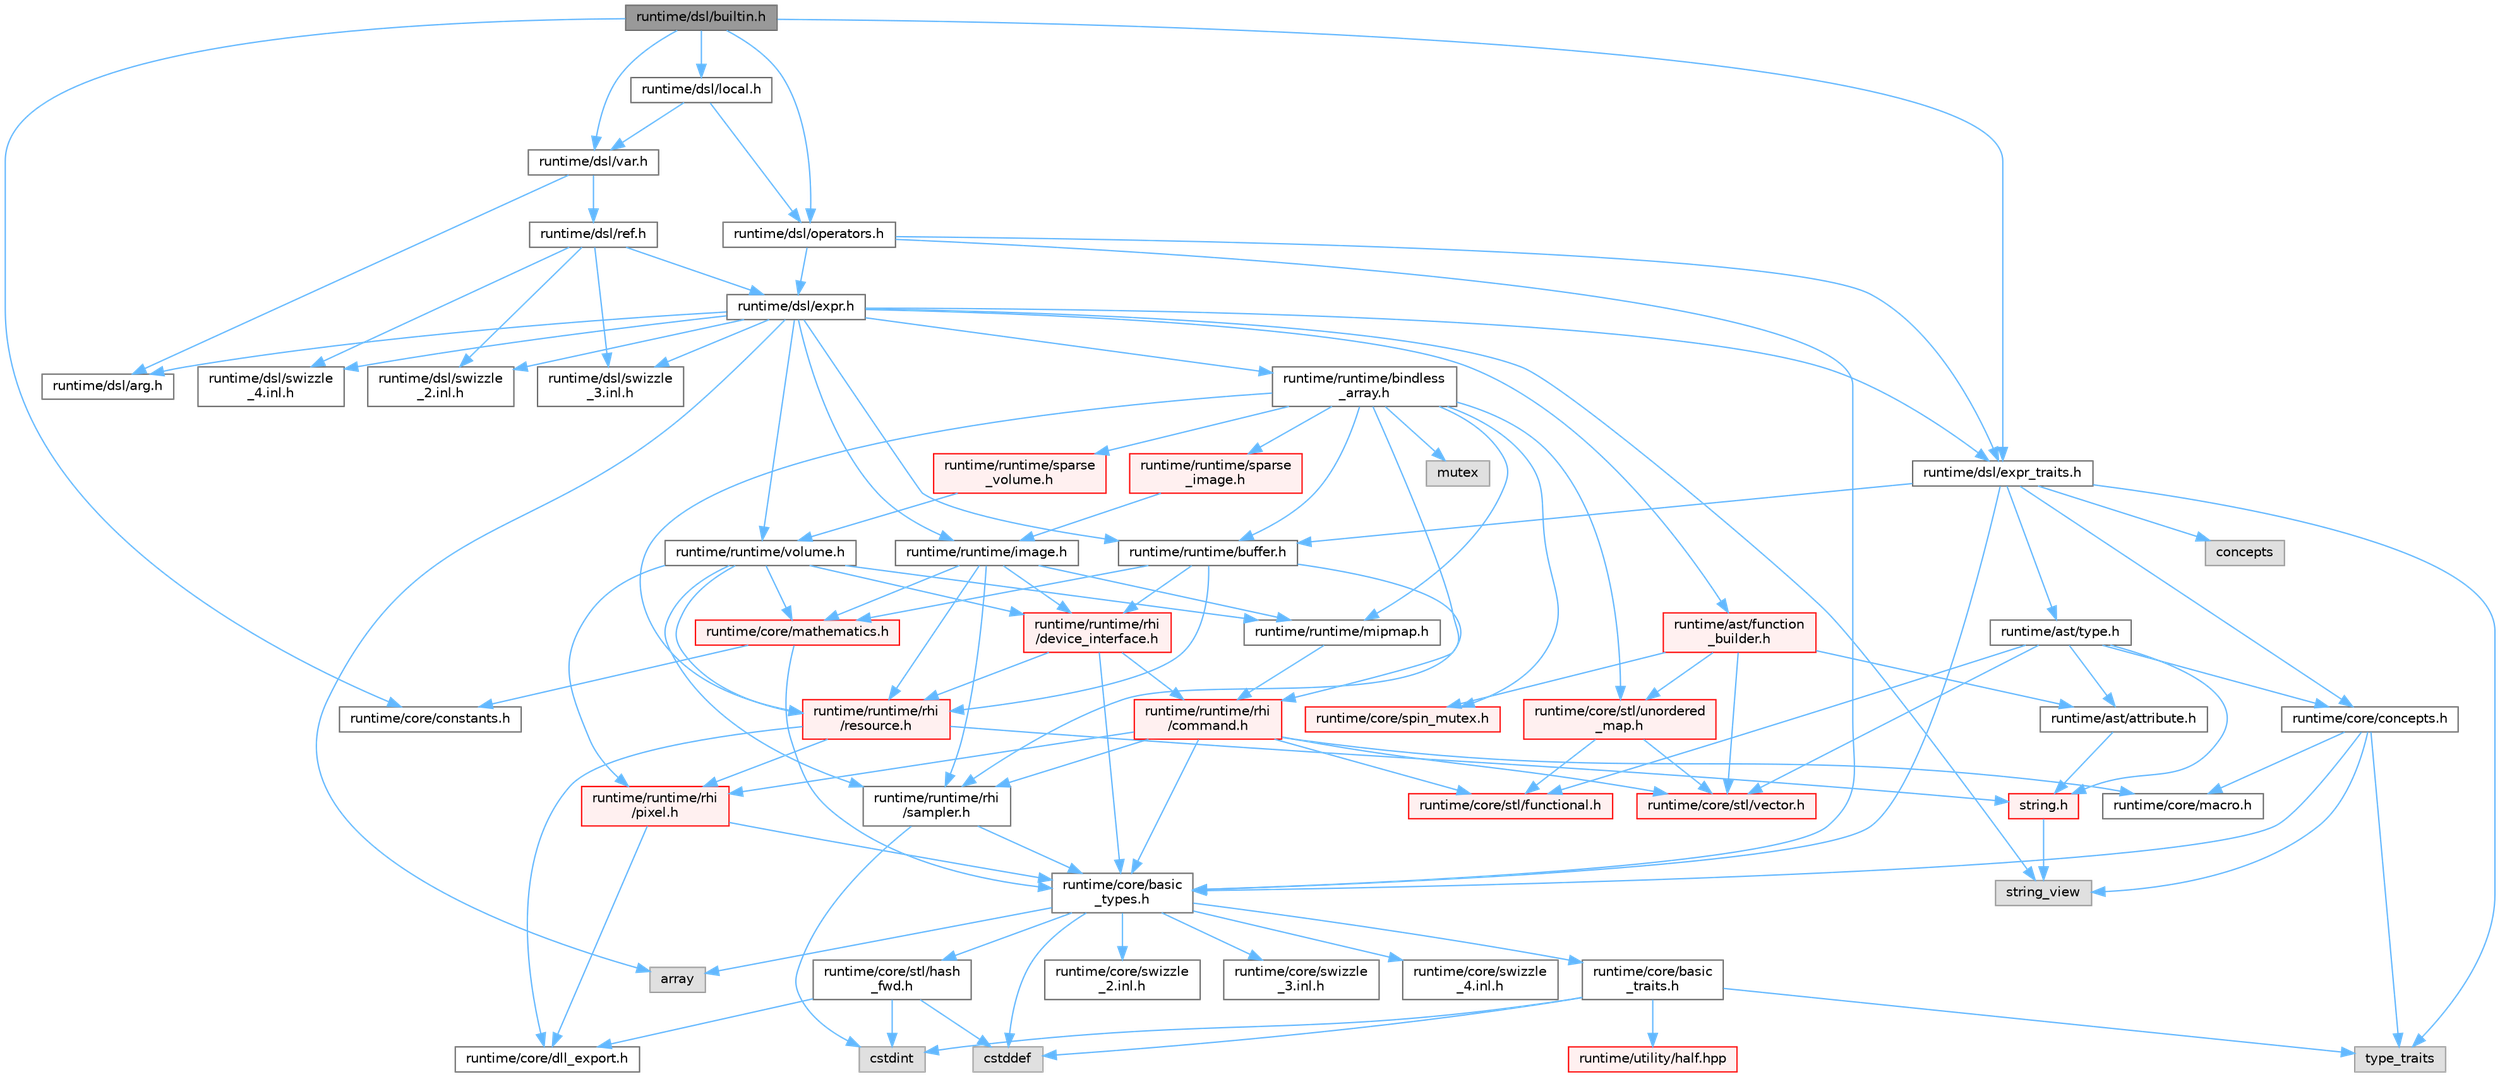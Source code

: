 digraph "runtime/dsl/builtin.h"
{
 // LATEX_PDF_SIZE
  bgcolor="transparent";
  edge [fontname=Helvetica,fontsize=10,labelfontname=Helvetica,labelfontsize=10];
  node [fontname=Helvetica,fontsize=10,shape=box,height=0.2,width=0.4];
  Node1 [id="Node000001",label="runtime/dsl/builtin.h",height=0.2,width=0.4,color="gray40", fillcolor="grey60", style="filled", fontcolor="black",tooltip=" "];
  Node1 -> Node2 [id="edge111_Node000001_Node000002",color="steelblue1",style="solid",tooltip=" "];
  Node2 [id="Node000002",label="runtime/core/constants.h",height=0.2,width=0.4,color="grey40", fillcolor="white", style="filled",URL="$constants_8h.html",tooltip=" "];
  Node1 -> Node3 [id="edge112_Node000001_Node000003",color="steelblue1",style="solid",tooltip=" "];
  Node3 [id="Node000003",label="runtime/dsl/var.h",height=0.2,width=0.4,color="grey40", fillcolor="white", style="filled",URL="$var_8h.html",tooltip=" "];
  Node3 -> Node4 [id="edge113_Node000003_Node000004",color="steelblue1",style="solid",tooltip=" "];
  Node4 [id="Node000004",label="runtime/dsl/ref.h",height=0.2,width=0.4,color="grey40", fillcolor="white", style="filled",URL="$ref_8h.html",tooltip=" "];
  Node4 -> Node5 [id="edge114_Node000004_Node000005",color="steelblue1",style="solid",tooltip=" "];
  Node5 [id="Node000005",label="runtime/dsl/expr.h",height=0.2,width=0.4,color="grey40", fillcolor="white", style="filled",URL="$expr_8h.html",tooltip=" "];
  Node5 -> Node6 [id="edge115_Node000005_Node000006",color="steelblue1",style="solid",tooltip=" "];
  Node6 [id="Node000006",label="array",height=0.2,width=0.4,color="grey60", fillcolor="#E0E0E0", style="filled",tooltip=" "];
  Node5 -> Node7 [id="edge116_Node000005_Node000007",color="steelblue1",style="solid",tooltip=" "];
  Node7 [id="Node000007",label="string_view",height=0.2,width=0.4,color="grey60", fillcolor="#E0E0E0", style="filled",tooltip=" "];
  Node5 -> Node8 [id="edge117_Node000005_Node000008",color="steelblue1",style="solid",tooltip=" "];
  Node8 [id="Node000008",label="runtime/runtime/image.h",height=0.2,width=0.4,color="grey40", fillcolor="white", style="filled",URL="$image_8h.html",tooltip=" "];
  Node8 -> Node9 [id="edge118_Node000008_Node000009",color="steelblue1",style="solid",tooltip=" "];
  Node9 [id="Node000009",label="runtime/core/mathematics.h",height=0.2,width=0.4,color="red", fillcolor="#FFF0F0", style="filled",URL="$mathematics_8h.html",tooltip=" "];
  Node9 -> Node14 [id="edge119_Node000009_Node000014",color="steelblue1",style="solid",tooltip=" "];
  Node14 [id="Node000014",label="runtime/core/basic\l_types.h",height=0.2,width=0.4,color="grey40", fillcolor="white", style="filled",URL="$basic__types_8h.html",tooltip=" "];
  Node14 -> Node15 [id="edge120_Node000014_Node000015",color="steelblue1",style="solid",tooltip=" "];
  Node15 [id="Node000015",label="cstddef",height=0.2,width=0.4,color="grey60", fillcolor="#E0E0E0", style="filled",tooltip=" "];
  Node14 -> Node6 [id="edge121_Node000014_Node000006",color="steelblue1",style="solid",tooltip=" "];
  Node14 -> Node16 [id="edge122_Node000014_Node000016",color="steelblue1",style="solid",tooltip=" "];
  Node16 [id="Node000016",label="runtime/core/stl/hash\l_fwd.h",height=0.2,width=0.4,color="grey40", fillcolor="white", style="filled",URL="$hash__fwd_8h.html",tooltip=" "];
  Node16 -> Node15 [id="edge123_Node000016_Node000015",color="steelblue1",style="solid",tooltip=" "];
  Node16 -> Node17 [id="edge124_Node000016_Node000017",color="steelblue1",style="solid",tooltip=" "];
  Node17 [id="Node000017",label="cstdint",height=0.2,width=0.4,color="grey60", fillcolor="#E0E0E0", style="filled",tooltip=" "];
  Node16 -> Node18 [id="edge125_Node000016_Node000018",color="steelblue1",style="solid",tooltip=" "];
  Node18 [id="Node000018",label="runtime/core/dll_export.h",height=0.2,width=0.4,color="grey40", fillcolor="white", style="filled",URL="$dll__export_8h.html",tooltip=" "];
  Node14 -> Node19 [id="edge126_Node000014_Node000019",color="steelblue1",style="solid",tooltip=" "];
  Node19 [id="Node000019",label="runtime/core/basic\l_traits.h",height=0.2,width=0.4,color="grey40", fillcolor="white", style="filled",URL="$basic__traits_8h.html",tooltip=" "];
  Node19 -> Node17 [id="edge127_Node000019_Node000017",color="steelblue1",style="solid",tooltip=" "];
  Node19 -> Node15 [id="edge128_Node000019_Node000015",color="steelblue1",style="solid",tooltip=" "];
  Node19 -> Node20 [id="edge129_Node000019_Node000020",color="steelblue1",style="solid",tooltip=" "];
  Node20 [id="Node000020",label="type_traits",height=0.2,width=0.4,color="grey60", fillcolor="#E0E0E0", style="filled",tooltip=" "];
  Node19 -> Node21 [id="edge130_Node000019_Node000021",color="steelblue1",style="solid",tooltip=" "];
  Node21 [id="Node000021",label="runtime/utility/half.hpp",height=0.2,width=0.4,color="red", fillcolor="#FFF0F0", style="filled",URL="$half_8hpp.html",tooltip=" "];
  Node14 -> Node29 [id="edge131_Node000014_Node000029",color="steelblue1",style="solid",tooltip=" "];
  Node29 [id="Node000029",label="runtime/core/swizzle\l_2.inl.h",height=0.2,width=0.4,color="grey40", fillcolor="white", style="filled",URL="$core_2swizzle__2_8inl_8h.html",tooltip=" "];
  Node14 -> Node30 [id="edge132_Node000014_Node000030",color="steelblue1",style="solid",tooltip=" "];
  Node30 [id="Node000030",label="runtime/core/swizzle\l_3.inl.h",height=0.2,width=0.4,color="grey40", fillcolor="white", style="filled",URL="$core_2swizzle__3_8inl_8h.html",tooltip=" "];
  Node14 -> Node31 [id="edge133_Node000014_Node000031",color="steelblue1",style="solid",tooltip=" "];
  Node31 [id="Node000031",label="runtime/core/swizzle\l_4.inl.h",height=0.2,width=0.4,color="grey40", fillcolor="white", style="filled",URL="$core_2swizzle__4_8inl_8h.html",tooltip=" "];
  Node9 -> Node2 [id="edge134_Node000009_Node000002",color="steelblue1",style="solid",tooltip=" "];
  Node8 -> Node32 [id="edge135_Node000008_Node000032",color="steelblue1",style="solid",tooltip=" "];
  Node32 [id="Node000032",label="runtime/runtime/rhi\l/resource.h",height=0.2,width=0.4,color="red", fillcolor="#FFF0F0", style="filled",URL="$runtime_2rhi_2resource_8h.html",tooltip=" "];
  Node32 -> Node18 [id="edge136_Node000032_Node000018",color="steelblue1",style="solid",tooltip=" "];
  Node32 -> Node57 [id="edge137_Node000032_Node000057",color="steelblue1",style="solid",tooltip=" "];
  Node57 [id="Node000057",label="string.h",height=0.2,width=0.4,color="red", fillcolor="#FFF0F0", style="filled",URL="$string_8h.html",tooltip=" "];
  Node57 -> Node7 [id="edge138_Node000057_Node000007",color="steelblue1",style="solid",tooltip=" "];
  Node32 -> Node174 [id="edge139_Node000032_Node000174",color="steelblue1",style="solid",tooltip=" "];
  Node174 [id="Node000174",label="runtime/runtime/rhi\l/pixel.h",height=0.2,width=0.4,color="red", fillcolor="#FFF0F0", style="filled",URL="$pixel_8h.html",tooltip=" "];
  Node174 -> Node18 [id="edge140_Node000174_Node000018",color="steelblue1",style="solid",tooltip=" "];
  Node174 -> Node14 [id="edge141_Node000174_Node000014",color="steelblue1",style="solid",tooltip=" "];
  Node8 -> Node175 [id="edge142_Node000008_Node000175",color="steelblue1",style="solid",tooltip=" "];
  Node175 [id="Node000175",label="runtime/runtime/mipmap.h",height=0.2,width=0.4,color="grey40", fillcolor="white", style="filled",URL="$mipmap_8h.html",tooltip=" "];
  Node175 -> Node176 [id="edge143_Node000175_Node000176",color="steelblue1",style="solid",tooltip=" "];
  Node176 [id="Node000176",label="runtime/runtime/rhi\l/command.h",height=0.2,width=0.4,color="red", fillcolor="#FFF0F0", style="filled",URL="$command_8h.html",tooltip=" "];
  Node176 -> Node177 [id="edge144_Node000176_Node000177",color="steelblue1",style="solid",tooltip=" "];
  Node177 [id="Node000177",label="runtime/core/macro.h",height=0.2,width=0.4,color="grey40", fillcolor="white", style="filled",URL="$macro_8h.html",tooltip=" "];
  Node176 -> Node14 [id="edge145_Node000176_Node000014",color="steelblue1",style="solid",tooltip=" "];
  Node176 -> Node178 [id="edge146_Node000176_Node000178",color="steelblue1",style="solid",tooltip=" "];
  Node178 [id="Node000178",label="runtime/core/stl/vector.h",height=0.2,width=0.4,color="red", fillcolor="#FFF0F0", style="filled",URL="$core_2stl_2vector_8h.html",tooltip=" "];
  Node176 -> Node191 [id="edge147_Node000176_Node000191",color="steelblue1",style="solid",tooltip=" "];
  Node191 [id="Node000191",label="runtime/core/stl/functional.h",height=0.2,width=0.4,color="red", fillcolor="#FFF0F0", style="filled",URL="$core_2stl_2functional_8h.html",tooltip=" "];
  Node176 -> Node174 [id="edge148_Node000176_Node000174",color="steelblue1",style="solid",tooltip=" "];
  Node176 -> Node196 [id="edge149_Node000176_Node000196",color="steelblue1",style="solid",tooltip=" "];
  Node196 [id="Node000196",label="runtime/runtime/rhi\l/sampler.h",height=0.2,width=0.4,color="grey40", fillcolor="white", style="filled",URL="$sampler_8h.html",tooltip=" "];
  Node196 -> Node17 [id="edge150_Node000196_Node000017",color="steelblue1",style="solid",tooltip=" "];
  Node196 -> Node14 [id="edge151_Node000196_Node000014",color="steelblue1",style="solid",tooltip=" "];
  Node8 -> Node196 [id="edge152_Node000008_Node000196",color="steelblue1",style="solid",tooltip=" "];
  Node8 -> Node201 [id="edge153_Node000008_Node000201",color="steelblue1",style="solid",tooltip=" "];
  Node201 [id="Node000201",label="runtime/runtime/rhi\l/device_interface.h",height=0.2,width=0.4,color="red", fillcolor="#FFF0F0", style="filled",URL="$device__interface_8h.html",tooltip=" "];
  Node201 -> Node14 [id="edge154_Node000201_Node000014",color="steelblue1",style="solid",tooltip=" "];
  Node201 -> Node32 [id="edge155_Node000201_Node000032",color="steelblue1",style="solid",tooltip=" "];
  Node201 -> Node176 [id="edge156_Node000201_Node000176",color="steelblue1",style="solid",tooltip=" "];
  Node5 -> Node219 [id="edge157_Node000005_Node000219",color="steelblue1",style="solid",tooltip=" "];
  Node219 [id="Node000219",label="runtime/runtime/volume.h",height=0.2,width=0.4,color="grey40", fillcolor="white", style="filled",URL="$volume_8h.html",tooltip=" "];
  Node219 -> Node9 [id="edge158_Node000219_Node000009",color="steelblue1",style="solid",tooltip=" "];
  Node219 -> Node174 [id="edge159_Node000219_Node000174",color="steelblue1",style="solid",tooltip=" "];
  Node219 -> Node32 [id="edge160_Node000219_Node000032",color="steelblue1",style="solid",tooltip=" "];
  Node219 -> Node175 [id="edge161_Node000219_Node000175",color="steelblue1",style="solid",tooltip=" "];
  Node219 -> Node196 [id="edge162_Node000219_Node000196",color="steelblue1",style="solid",tooltip=" "];
  Node219 -> Node201 [id="edge163_Node000219_Node000201",color="steelblue1",style="solid",tooltip=" "];
  Node5 -> Node220 [id="edge164_Node000005_Node000220",color="steelblue1",style="solid",tooltip=" "];
  Node220 [id="Node000220",label="runtime/runtime/buffer.h",height=0.2,width=0.4,color="grey40", fillcolor="white", style="filled",URL="$buffer_8h.html",tooltip=" "];
  Node220 -> Node9 [id="edge165_Node000220_Node000009",color="steelblue1",style="solid",tooltip=" "];
  Node220 -> Node176 [id="edge166_Node000220_Node000176",color="steelblue1",style="solid",tooltip=" "];
  Node220 -> Node32 [id="edge167_Node000220_Node000032",color="steelblue1",style="solid",tooltip=" "];
  Node220 -> Node201 [id="edge168_Node000220_Node000201",color="steelblue1",style="solid",tooltip=" "];
  Node5 -> Node221 [id="edge169_Node000005_Node000221",color="steelblue1",style="solid",tooltip=" "];
  Node221 [id="Node000221",label="runtime/runtime/bindless\l_array.h",height=0.2,width=0.4,color="grey40", fillcolor="white", style="filled",URL="$bindless__array_8h.html",tooltip=" "];
  Node221 -> Node222 [id="edge170_Node000221_Node000222",color="steelblue1",style="solid",tooltip=" "];
  Node222 [id="Node000222",label="mutex",height=0.2,width=0.4,color="grey60", fillcolor="#E0E0E0", style="filled",tooltip=" "];
  Node221 -> Node223 [id="edge171_Node000221_Node000223",color="steelblue1",style="solid",tooltip=" "];
  Node223 [id="Node000223",label="runtime/core/stl/unordered\l_map.h",height=0.2,width=0.4,color="red", fillcolor="#FFF0F0", style="filled",URL="$core_2stl_2unordered__map_8h.html",tooltip=" "];
  Node223 -> Node178 [id="edge172_Node000223_Node000178",color="steelblue1",style="solid",tooltip=" "];
  Node223 -> Node191 [id="edge173_Node000223_Node000191",color="steelblue1",style="solid",tooltip=" "];
  Node221 -> Node225 [id="edge174_Node000221_Node000225",color="steelblue1",style="solid",tooltip=" "];
  Node225 [id="Node000225",label="runtime/core/spin_mutex.h",height=0.2,width=0.4,color="red", fillcolor="#FFF0F0", style="filled",URL="$spin__mutex_8h.html",tooltip=" "];
  Node221 -> Node196 [id="edge175_Node000221_Node000196",color="steelblue1",style="solid",tooltip=" "];
  Node221 -> Node175 [id="edge176_Node000221_Node000175",color="steelblue1",style="solid",tooltip=" "];
  Node221 -> Node32 [id="edge177_Node000221_Node000032",color="steelblue1",style="solid",tooltip=" "];
  Node221 -> Node220 [id="edge178_Node000221_Node000220",color="steelblue1",style="solid",tooltip=" "];
  Node221 -> Node227 [id="edge179_Node000221_Node000227",color="steelblue1",style="solid",tooltip=" "];
  Node227 [id="Node000227",label="runtime/runtime/sparse\l_image.h",height=0.2,width=0.4,color="red", fillcolor="#FFF0F0", style="filled",URL="$sparse__image_8h.html",tooltip=" "];
  Node227 -> Node8 [id="edge180_Node000227_Node000008",color="steelblue1",style="solid",tooltip=" "];
  Node221 -> Node231 [id="edge181_Node000221_Node000231",color="steelblue1",style="solid",tooltip=" "];
  Node231 [id="Node000231",label="runtime/runtime/sparse\l_volume.h",height=0.2,width=0.4,color="red", fillcolor="#FFF0F0", style="filled",URL="$sparse__volume_8h.html",tooltip=" "];
  Node231 -> Node219 [id="edge182_Node000231_Node000219",color="steelblue1",style="solid",tooltip=" "];
  Node5 -> Node232 [id="edge183_Node000005_Node000232",color="steelblue1",style="solid",tooltip=" "];
  Node232 [id="Node000232",label="runtime/ast/function\l_builder.h",height=0.2,width=0.4,color="red", fillcolor="#FFF0F0", style="filled",URL="$function__builder_8h.html",tooltip=" "];
  Node232 -> Node178 [id="edge184_Node000232_Node000178",color="steelblue1",style="solid",tooltip=" "];
  Node232 -> Node225 [id="edge185_Node000232_Node000225",color="steelblue1",style="solid",tooltip=" "];
  Node232 -> Node213 [id="edge186_Node000232_Node000213",color="steelblue1",style="solid",tooltip=" "];
  Node213 [id="Node000213",label="runtime/ast/attribute.h",height=0.2,width=0.4,color="grey40", fillcolor="white", style="filled",URL="$attribute_8h.html",tooltip=" "];
  Node213 -> Node57 [id="edge187_Node000213_Node000057",color="steelblue1",style="solid",tooltip=" "];
  Node232 -> Node223 [id="edge188_Node000232_Node000223",color="steelblue1",style="solid",tooltip=" "];
  Node5 -> Node237 [id="edge189_Node000005_Node000237",color="steelblue1",style="solid",tooltip=" "];
  Node237 [id="Node000237",label="runtime/dsl/expr_traits.h",height=0.2,width=0.4,color="grey40", fillcolor="white", style="filled",URL="$expr__traits_8h.html",tooltip=" "];
  Node237 -> Node20 [id="edge190_Node000237_Node000020",color="steelblue1",style="solid",tooltip=" "];
  Node237 -> Node238 [id="edge191_Node000237_Node000238",color="steelblue1",style="solid",tooltip=" "];
  Node238 [id="Node000238",label="concepts",height=0.2,width=0.4,color="grey60", fillcolor="#E0E0E0", style="filled",tooltip=" "];
  Node237 -> Node14 [id="edge192_Node000237_Node000014",color="steelblue1",style="solid",tooltip=" "];
  Node237 -> Node212 [id="edge193_Node000237_Node000212",color="steelblue1",style="solid",tooltip=" "];
  Node212 [id="Node000212",label="runtime/core/concepts.h",height=0.2,width=0.4,color="grey40", fillcolor="white", style="filled",URL="$concepts_8h.html",tooltip=" "];
  Node212 -> Node20 [id="edge194_Node000212_Node000020",color="steelblue1",style="solid",tooltip=" "];
  Node212 -> Node7 [id="edge195_Node000212_Node000007",color="steelblue1",style="solid",tooltip=" "];
  Node212 -> Node177 [id="edge196_Node000212_Node000177",color="steelblue1",style="solid",tooltip=" "];
  Node212 -> Node14 [id="edge197_Node000212_Node000014",color="steelblue1",style="solid",tooltip=" "];
  Node237 -> Node211 [id="edge198_Node000237_Node000211",color="steelblue1",style="solid",tooltip=" "];
  Node211 [id="Node000211",label="runtime/ast/type.h",height=0.2,width=0.4,color="grey40", fillcolor="white", style="filled",URL="$type_8h.html",tooltip=" "];
  Node211 -> Node178 [id="edge199_Node000211_Node000178",color="steelblue1",style="solid",tooltip=" "];
  Node211 -> Node57 [id="edge200_Node000211_Node000057",color="steelblue1",style="solid",tooltip=" "];
  Node211 -> Node191 [id="edge201_Node000211_Node000191",color="steelblue1",style="solid",tooltip=" "];
  Node211 -> Node212 [id="edge202_Node000211_Node000212",color="steelblue1",style="solid",tooltip=" "];
  Node211 -> Node213 [id="edge203_Node000211_Node000213",color="steelblue1",style="solid",tooltip=" "];
  Node237 -> Node220 [id="edge204_Node000237_Node000220",color="steelblue1",style="solid",tooltip=" "];
  Node5 -> Node239 [id="edge205_Node000005_Node000239",color="steelblue1",style="solid",tooltip=" "];
  Node239 [id="Node000239",label="runtime/dsl/arg.h",height=0.2,width=0.4,color="grey40", fillcolor="white", style="filled",URL="$arg_8h.html",tooltip=" "];
  Node5 -> Node240 [id="edge206_Node000005_Node000240",color="steelblue1",style="solid",tooltip=" "];
  Node240 [id="Node000240",label="runtime/dsl/swizzle\l_2.inl.h",height=0.2,width=0.4,color="grey40", fillcolor="white", style="filled",URL="$dsl_2swizzle__2_8inl_8h.html",tooltip=" "];
  Node5 -> Node241 [id="edge207_Node000005_Node000241",color="steelblue1",style="solid",tooltip=" "];
  Node241 [id="Node000241",label="runtime/dsl/swizzle\l_3.inl.h",height=0.2,width=0.4,color="grey40", fillcolor="white", style="filled",URL="$dsl_2swizzle__3_8inl_8h.html",tooltip=" "];
  Node5 -> Node242 [id="edge208_Node000005_Node000242",color="steelblue1",style="solid",tooltip=" "];
  Node242 [id="Node000242",label="runtime/dsl/swizzle\l_4.inl.h",height=0.2,width=0.4,color="grey40", fillcolor="white", style="filled",URL="$dsl_2swizzle__4_8inl_8h.html",tooltip=" "];
  Node4 -> Node240 [id="edge209_Node000004_Node000240",color="steelblue1",style="solid",tooltip=" "];
  Node4 -> Node241 [id="edge210_Node000004_Node000241",color="steelblue1",style="solid",tooltip=" "];
  Node4 -> Node242 [id="edge211_Node000004_Node000242",color="steelblue1",style="solid",tooltip=" "];
  Node3 -> Node239 [id="edge212_Node000003_Node000239",color="steelblue1",style="solid",tooltip=" "];
  Node1 -> Node243 [id="edge213_Node000001_Node000243",color="steelblue1",style="solid",tooltip=" "];
  Node243 [id="Node000243",label="runtime/dsl/operators.h",height=0.2,width=0.4,color="grey40", fillcolor="white", style="filled",URL="$operators_8h.html",tooltip=" "];
  Node243 -> Node14 [id="edge214_Node000243_Node000014",color="steelblue1",style="solid",tooltip=" "];
  Node243 -> Node237 [id="edge215_Node000243_Node000237",color="steelblue1",style="solid",tooltip=" "];
  Node243 -> Node5 [id="edge216_Node000243_Node000005",color="steelblue1",style="solid",tooltip=" "];
  Node1 -> Node237 [id="edge217_Node000001_Node000237",color="steelblue1",style="solid",tooltip=" "];
  Node1 -> Node244 [id="edge218_Node000001_Node000244",color="steelblue1",style="solid",tooltip=" "];
  Node244 [id="Node000244",label="runtime/dsl/local.h",height=0.2,width=0.4,color="grey40", fillcolor="white", style="filled",URL="$local_8h.html",tooltip=" "];
  Node244 -> Node3 [id="edge219_Node000244_Node000003",color="steelblue1",style="solid",tooltip=" "];
  Node244 -> Node243 [id="edge220_Node000244_Node000243",color="steelblue1",style="solid",tooltip=" "];
}
